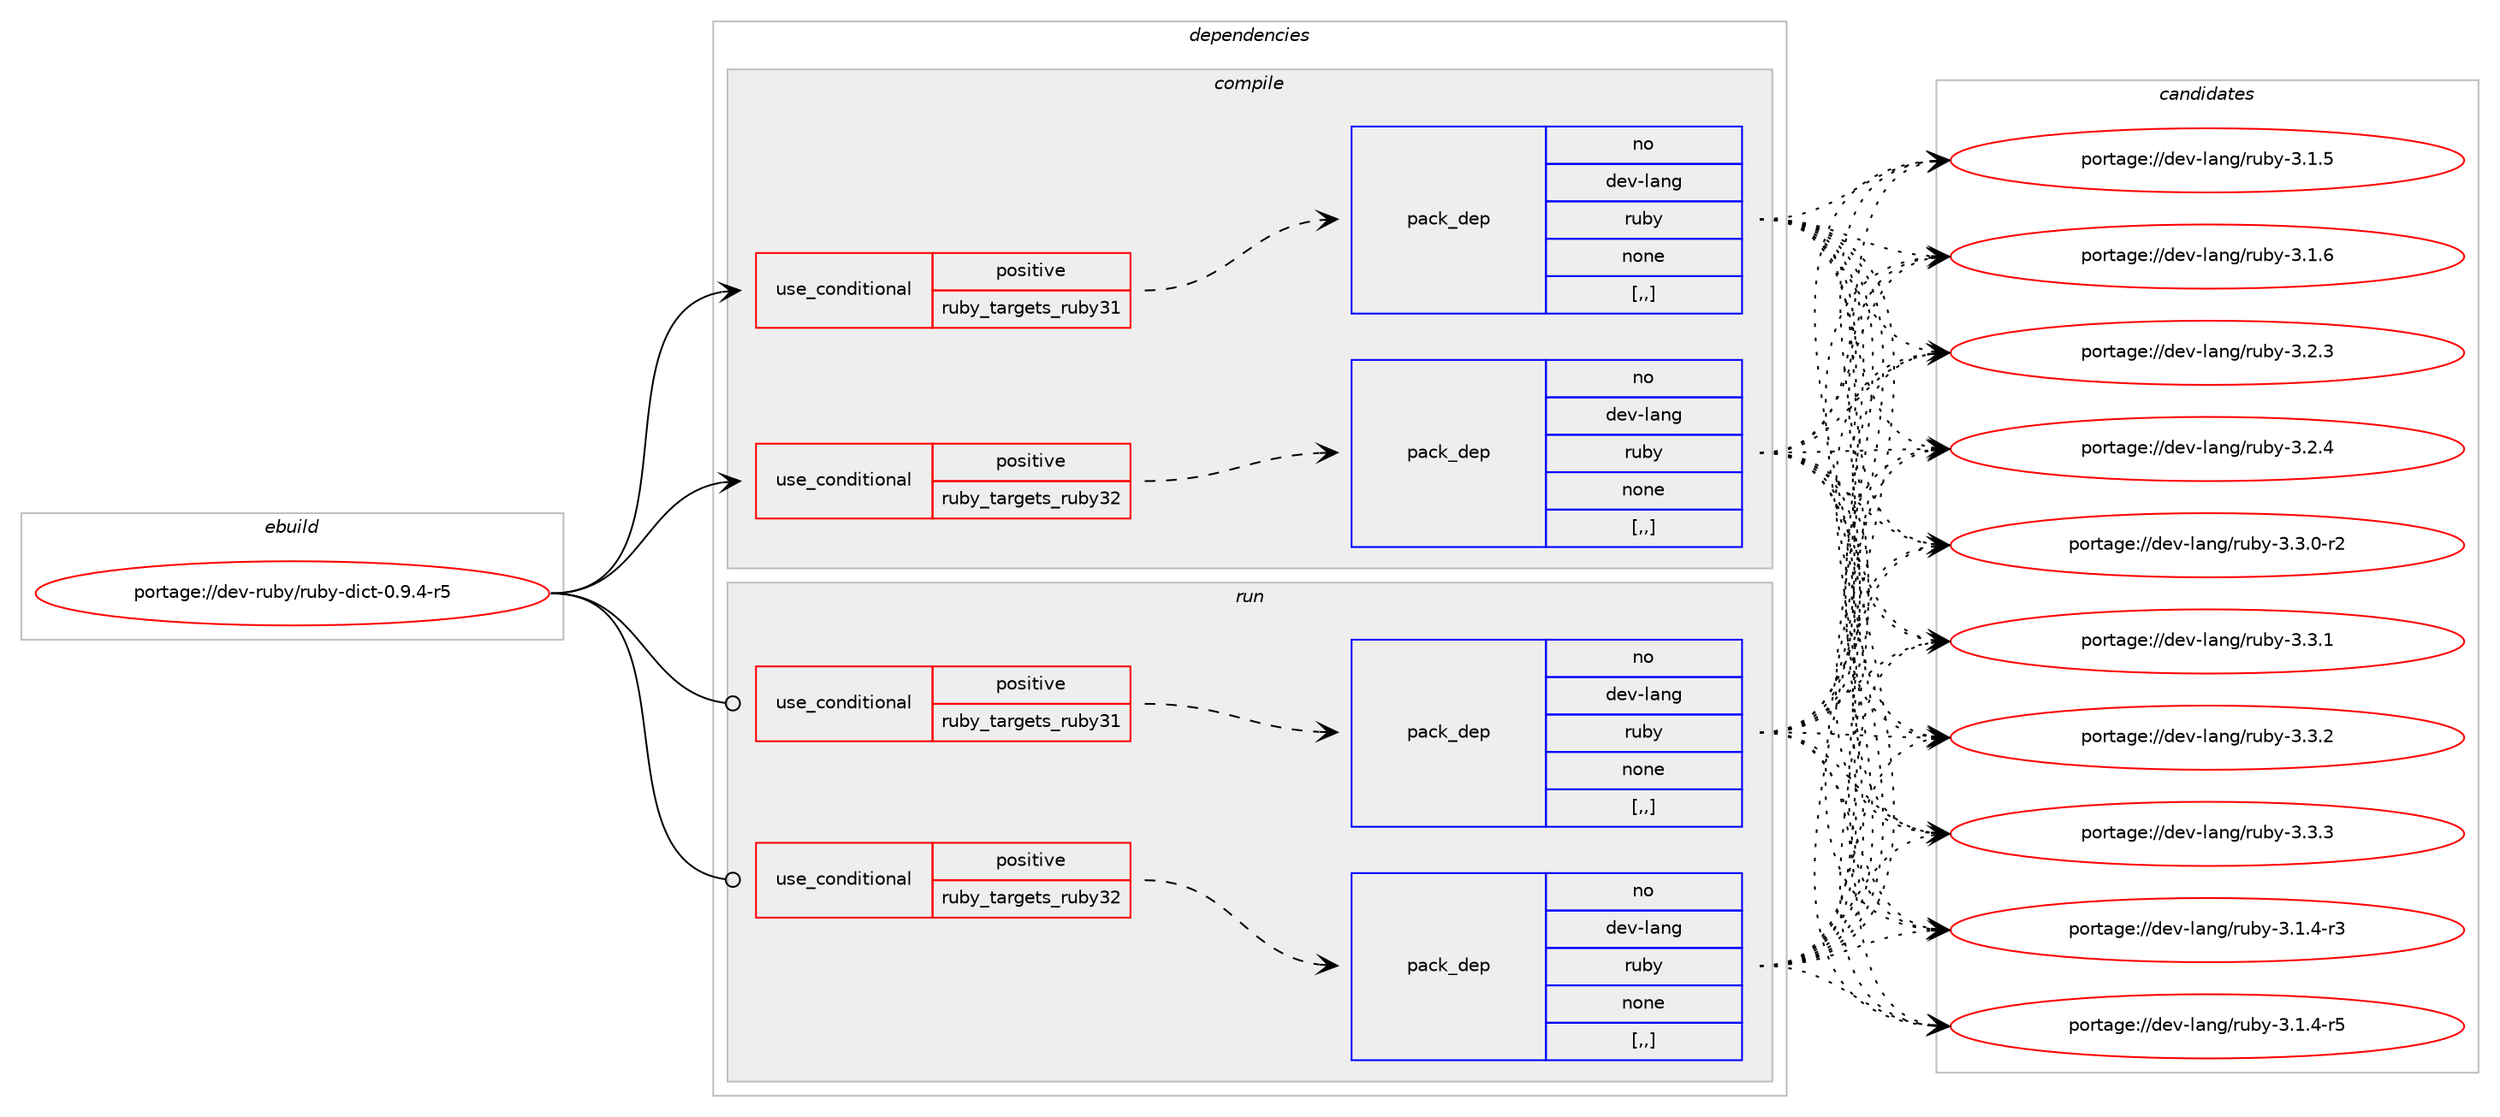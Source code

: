 digraph prolog {

# *************
# Graph options
# *************

newrank=true;
concentrate=true;
compound=true;
graph [rankdir=LR,fontname=Helvetica,fontsize=10,ranksep=1.5];#, ranksep=2.5, nodesep=0.2];
edge  [arrowhead=vee];
node  [fontname=Helvetica,fontsize=10];

# **********
# The ebuild
# **********

subgraph cluster_leftcol {
color=gray;
rank=same;
label=<<i>ebuild</i>>;
id [label="portage://dev-ruby/ruby-dict-0.9.4-r5", color=red, width=4, href="../dev-ruby/ruby-dict-0.9.4-r5.svg"];
}

# ****************
# The dependencies
# ****************

subgraph cluster_midcol {
color=gray;
label=<<i>dependencies</i>>;
subgraph cluster_compile {
fillcolor="#eeeeee";
style=filled;
label=<<i>compile</i>>;
subgraph cond53953 {
dependency196353 [label=<<TABLE BORDER="0" CELLBORDER="1" CELLSPACING="0" CELLPADDING="4"><TR><TD ROWSPAN="3" CELLPADDING="10">use_conditional</TD></TR><TR><TD>positive</TD></TR><TR><TD>ruby_targets_ruby31</TD></TR></TABLE>>, shape=none, color=red];
subgraph pack141033 {
dependency196354 [label=<<TABLE BORDER="0" CELLBORDER="1" CELLSPACING="0" CELLPADDING="4" WIDTH="220"><TR><TD ROWSPAN="6" CELLPADDING="30">pack_dep</TD></TR><TR><TD WIDTH="110">no</TD></TR><TR><TD>dev-lang</TD></TR><TR><TD>ruby</TD></TR><TR><TD>none</TD></TR><TR><TD>[,,]</TD></TR></TABLE>>, shape=none, color=blue];
}
dependency196353:e -> dependency196354:w [weight=20,style="dashed",arrowhead="vee"];
}
id:e -> dependency196353:w [weight=20,style="solid",arrowhead="vee"];
subgraph cond53954 {
dependency196355 [label=<<TABLE BORDER="0" CELLBORDER="1" CELLSPACING="0" CELLPADDING="4"><TR><TD ROWSPAN="3" CELLPADDING="10">use_conditional</TD></TR><TR><TD>positive</TD></TR><TR><TD>ruby_targets_ruby32</TD></TR></TABLE>>, shape=none, color=red];
subgraph pack141034 {
dependency196356 [label=<<TABLE BORDER="0" CELLBORDER="1" CELLSPACING="0" CELLPADDING="4" WIDTH="220"><TR><TD ROWSPAN="6" CELLPADDING="30">pack_dep</TD></TR><TR><TD WIDTH="110">no</TD></TR><TR><TD>dev-lang</TD></TR><TR><TD>ruby</TD></TR><TR><TD>none</TD></TR><TR><TD>[,,]</TD></TR></TABLE>>, shape=none, color=blue];
}
dependency196355:e -> dependency196356:w [weight=20,style="dashed",arrowhead="vee"];
}
id:e -> dependency196355:w [weight=20,style="solid",arrowhead="vee"];
}
subgraph cluster_compileandrun {
fillcolor="#eeeeee";
style=filled;
label=<<i>compile and run</i>>;
}
subgraph cluster_run {
fillcolor="#eeeeee";
style=filled;
label=<<i>run</i>>;
subgraph cond53955 {
dependency196357 [label=<<TABLE BORDER="0" CELLBORDER="1" CELLSPACING="0" CELLPADDING="4"><TR><TD ROWSPAN="3" CELLPADDING="10">use_conditional</TD></TR><TR><TD>positive</TD></TR><TR><TD>ruby_targets_ruby31</TD></TR></TABLE>>, shape=none, color=red];
subgraph pack141035 {
dependency196358 [label=<<TABLE BORDER="0" CELLBORDER="1" CELLSPACING="0" CELLPADDING="4" WIDTH="220"><TR><TD ROWSPAN="6" CELLPADDING="30">pack_dep</TD></TR><TR><TD WIDTH="110">no</TD></TR><TR><TD>dev-lang</TD></TR><TR><TD>ruby</TD></TR><TR><TD>none</TD></TR><TR><TD>[,,]</TD></TR></TABLE>>, shape=none, color=blue];
}
dependency196357:e -> dependency196358:w [weight=20,style="dashed",arrowhead="vee"];
}
id:e -> dependency196357:w [weight=20,style="solid",arrowhead="odot"];
subgraph cond53956 {
dependency196359 [label=<<TABLE BORDER="0" CELLBORDER="1" CELLSPACING="0" CELLPADDING="4"><TR><TD ROWSPAN="3" CELLPADDING="10">use_conditional</TD></TR><TR><TD>positive</TD></TR><TR><TD>ruby_targets_ruby32</TD></TR></TABLE>>, shape=none, color=red];
subgraph pack141036 {
dependency196360 [label=<<TABLE BORDER="0" CELLBORDER="1" CELLSPACING="0" CELLPADDING="4" WIDTH="220"><TR><TD ROWSPAN="6" CELLPADDING="30">pack_dep</TD></TR><TR><TD WIDTH="110">no</TD></TR><TR><TD>dev-lang</TD></TR><TR><TD>ruby</TD></TR><TR><TD>none</TD></TR><TR><TD>[,,]</TD></TR></TABLE>>, shape=none, color=blue];
}
dependency196359:e -> dependency196360:w [weight=20,style="dashed",arrowhead="vee"];
}
id:e -> dependency196359:w [weight=20,style="solid",arrowhead="odot"];
}
}

# **************
# The candidates
# **************

subgraph cluster_choices {
rank=same;
color=gray;
label=<<i>candidates</i>>;

subgraph choice141033 {
color=black;
nodesep=1;
choice100101118451089711010347114117981214551464946524511451 [label="portage://dev-lang/ruby-3.1.4-r3", color=red, width=4,href="../dev-lang/ruby-3.1.4-r3.svg"];
choice100101118451089711010347114117981214551464946524511453 [label="portage://dev-lang/ruby-3.1.4-r5", color=red, width=4,href="../dev-lang/ruby-3.1.4-r5.svg"];
choice10010111845108971101034711411798121455146494653 [label="portage://dev-lang/ruby-3.1.5", color=red, width=4,href="../dev-lang/ruby-3.1.5.svg"];
choice10010111845108971101034711411798121455146494654 [label="portage://dev-lang/ruby-3.1.6", color=red, width=4,href="../dev-lang/ruby-3.1.6.svg"];
choice10010111845108971101034711411798121455146504651 [label="portage://dev-lang/ruby-3.2.3", color=red, width=4,href="../dev-lang/ruby-3.2.3.svg"];
choice10010111845108971101034711411798121455146504652 [label="portage://dev-lang/ruby-3.2.4", color=red, width=4,href="../dev-lang/ruby-3.2.4.svg"];
choice100101118451089711010347114117981214551465146484511450 [label="portage://dev-lang/ruby-3.3.0-r2", color=red, width=4,href="../dev-lang/ruby-3.3.0-r2.svg"];
choice10010111845108971101034711411798121455146514649 [label="portage://dev-lang/ruby-3.3.1", color=red, width=4,href="../dev-lang/ruby-3.3.1.svg"];
choice10010111845108971101034711411798121455146514650 [label="portage://dev-lang/ruby-3.3.2", color=red, width=4,href="../dev-lang/ruby-3.3.2.svg"];
choice10010111845108971101034711411798121455146514651 [label="portage://dev-lang/ruby-3.3.3", color=red, width=4,href="../dev-lang/ruby-3.3.3.svg"];
dependency196354:e -> choice100101118451089711010347114117981214551464946524511451:w [style=dotted,weight="100"];
dependency196354:e -> choice100101118451089711010347114117981214551464946524511453:w [style=dotted,weight="100"];
dependency196354:e -> choice10010111845108971101034711411798121455146494653:w [style=dotted,weight="100"];
dependency196354:e -> choice10010111845108971101034711411798121455146494654:w [style=dotted,weight="100"];
dependency196354:e -> choice10010111845108971101034711411798121455146504651:w [style=dotted,weight="100"];
dependency196354:e -> choice10010111845108971101034711411798121455146504652:w [style=dotted,weight="100"];
dependency196354:e -> choice100101118451089711010347114117981214551465146484511450:w [style=dotted,weight="100"];
dependency196354:e -> choice10010111845108971101034711411798121455146514649:w [style=dotted,weight="100"];
dependency196354:e -> choice10010111845108971101034711411798121455146514650:w [style=dotted,weight="100"];
dependency196354:e -> choice10010111845108971101034711411798121455146514651:w [style=dotted,weight="100"];
}
subgraph choice141034 {
color=black;
nodesep=1;
choice100101118451089711010347114117981214551464946524511451 [label="portage://dev-lang/ruby-3.1.4-r3", color=red, width=4,href="../dev-lang/ruby-3.1.4-r3.svg"];
choice100101118451089711010347114117981214551464946524511453 [label="portage://dev-lang/ruby-3.1.4-r5", color=red, width=4,href="../dev-lang/ruby-3.1.4-r5.svg"];
choice10010111845108971101034711411798121455146494653 [label="portage://dev-lang/ruby-3.1.5", color=red, width=4,href="../dev-lang/ruby-3.1.5.svg"];
choice10010111845108971101034711411798121455146494654 [label="portage://dev-lang/ruby-3.1.6", color=red, width=4,href="../dev-lang/ruby-3.1.6.svg"];
choice10010111845108971101034711411798121455146504651 [label="portage://dev-lang/ruby-3.2.3", color=red, width=4,href="../dev-lang/ruby-3.2.3.svg"];
choice10010111845108971101034711411798121455146504652 [label="portage://dev-lang/ruby-3.2.4", color=red, width=4,href="../dev-lang/ruby-3.2.4.svg"];
choice100101118451089711010347114117981214551465146484511450 [label="portage://dev-lang/ruby-3.3.0-r2", color=red, width=4,href="../dev-lang/ruby-3.3.0-r2.svg"];
choice10010111845108971101034711411798121455146514649 [label="portage://dev-lang/ruby-3.3.1", color=red, width=4,href="../dev-lang/ruby-3.3.1.svg"];
choice10010111845108971101034711411798121455146514650 [label="portage://dev-lang/ruby-3.3.2", color=red, width=4,href="../dev-lang/ruby-3.3.2.svg"];
choice10010111845108971101034711411798121455146514651 [label="portage://dev-lang/ruby-3.3.3", color=red, width=4,href="../dev-lang/ruby-3.3.3.svg"];
dependency196356:e -> choice100101118451089711010347114117981214551464946524511451:w [style=dotted,weight="100"];
dependency196356:e -> choice100101118451089711010347114117981214551464946524511453:w [style=dotted,weight="100"];
dependency196356:e -> choice10010111845108971101034711411798121455146494653:w [style=dotted,weight="100"];
dependency196356:e -> choice10010111845108971101034711411798121455146494654:w [style=dotted,weight="100"];
dependency196356:e -> choice10010111845108971101034711411798121455146504651:w [style=dotted,weight="100"];
dependency196356:e -> choice10010111845108971101034711411798121455146504652:w [style=dotted,weight="100"];
dependency196356:e -> choice100101118451089711010347114117981214551465146484511450:w [style=dotted,weight="100"];
dependency196356:e -> choice10010111845108971101034711411798121455146514649:w [style=dotted,weight="100"];
dependency196356:e -> choice10010111845108971101034711411798121455146514650:w [style=dotted,weight="100"];
dependency196356:e -> choice10010111845108971101034711411798121455146514651:w [style=dotted,weight="100"];
}
subgraph choice141035 {
color=black;
nodesep=1;
choice100101118451089711010347114117981214551464946524511451 [label="portage://dev-lang/ruby-3.1.4-r3", color=red, width=4,href="../dev-lang/ruby-3.1.4-r3.svg"];
choice100101118451089711010347114117981214551464946524511453 [label="portage://dev-lang/ruby-3.1.4-r5", color=red, width=4,href="../dev-lang/ruby-3.1.4-r5.svg"];
choice10010111845108971101034711411798121455146494653 [label="portage://dev-lang/ruby-3.1.5", color=red, width=4,href="../dev-lang/ruby-3.1.5.svg"];
choice10010111845108971101034711411798121455146494654 [label="portage://dev-lang/ruby-3.1.6", color=red, width=4,href="../dev-lang/ruby-3.1.6.svg"];
choice10010111845108971101034711411798121455146504651 [label="portage://dev-lang/ruby-3.2.3", color=red, width=4,href="../dev-lang/ruby-3.2.3.svg"];
choice10010111845108971101034711411798121455146504652 [label="portage://dev-lang/ruby-3.2.4", color=red, width=4,href="../dev-lang/ruby-3.2.4.svg"];
choice100101118451089711010347114117981214551465146484511450 [label="portage://dev-lang/ruby-3.3.0-r2", color=red, width=4,href="../dev-lang/ruby-3.3.0-r2.svg"];
choice10010111845108971101034711411798121455146514649 [label="portage://dev-lang/ruby-3.3.1", color=red, width=4,href="../dev-lang/ruby-3.3.1.svg"];
choice10010111845108971101034711411798121455146514650 [label="portage://dev-lang/ruby-3.3.2", color=red, width=4,href="../dev-lang/ruby-3.3.2.svg"];
choice10010111845108971101034711411798121455146514651 [label="portage://dev-lang/ruby-3.3.3", color=red, width=4,href="../dev-lang/ruby-3.3.3.svg"];
dependency196358:e -> choice100101118451089711010347114117981214551464946524511451:w [style=dotted,weight="100"];
dependency196358:e -> choice100101118451089711010347114117981214551464946524511453:w [style=dotted,weight="100"];
dependency196358:e -> choice10010111845108971101034711411798121455146494653:w [style=dotted,weight="100"];
dependency196358:e -> choice10010111845108971101034711411798121455146494654:w [style=dotted,weight="100"];
dependency196358:e -> choice10010111845108971101034711411798121455146504651:w [style=dotted,weight="100"];
dependency196358:e -> choice10010111845108971101034711411798121455146504652:w [style=dotted,weight="100"];
dependency196358:e -> choice100101118451089711010347114117981214551465146484511450:w [style=dotted,weight="100"];
dependency196358:e -> choice10010111845108971101034711411798121455146514649:w [style=dotted,weight="100"];
dependency196358:e -> choice10010111845108971101034711411798121455146514650:w [style=dotted,weight="100"];
dependency196358:e -> choice10010111845108971101034711411798121455146514651:w [style=dotted,weight="100"];
}
subgraph choice141036 {
color=black;
nodesep=1;
choice100101118451089711010347114117981214551464946524511451 [label="portage://dev-lang/ruby-3.1.4-r3", color=red, width=4,href="../dev-lang/ruby-3.1.4-r3.svg"];
choice100101118451089711010347114117981214551464946524511453 [label="portage://dev-lang/ruby-3.1.4-r5", color=red, width=4,href="../dev-lang/ruby-3.1.4-r5.svg"];
choice10010111845108971101034711411798121455146494653 [label="portage://dev-lang/ruby-3.1.5", color=red, width=4,href="../dev-lang/ruby-3.1.5.svg"];
choice10010111845108971101034711411798121455146494654 [label="portage://dev-lang/ruby-3.1.6", color=red, width=4,href="../dev-lang/ruby-3.1.6.svg"];
choice10010111845108971101034711411798121455146504651 [label="portage://dev-lang/ruby-3.2.3", color=red, width=4,href="../dev-lang/ruby-3.2.3.svg"];
choice10010111845108971101034711411798121455146504652 [label="portage://dev-lang/ruby-3.2.4", color=red, width=4,href="../dev-lang/ruby-3.2.4.svg"];
choice100101118451089711010347114117981214551465146484511450 [label="portage://dev-lang/ruby-3.3.0-r2", color=red, width=4,href="../dev-lang/ruby-3.3.0-r2.svg"];
choice10010111845108971101034711411798121455146514649 [label="portage://dev-lang/ruby-3.3.1", color=red, width=4,href="../dev-lang/ruby-3.3.1.svg"];
choice10010111845108971101034711411798121455146514650 [label="portage://dev-lang/ruby-3.3.2", color=red, width=4,href="../dev-lang/ruby-3.3.2.svg"];
choice10010111845108971101034711411798121455146514651 [label="portage://dev-lang/ruby-3.3.3", color=red, width=4,href="../dev-lang/ruby-3.3.3.svg"];
dependency196360:e -> choice100101118451089711010347114117981214551464946524511451:w [style=dotted,weight="100"];
dependency196360:e -> choice100101118451089711010347114117981214551464946524511453:w [style=dotted,weight="100"];
dependency196360:e -> choice10010111845108971101034711411798121455146494653:w [style=dotted,weight="100"];
dependency196360:e -> choice10010111845108971101034711411798121455146494654:w [style=dotted,weight="100"];
dependency196360:e -> choice10010111845108971101034711411798121455146504651:w [style=dotted,weight="100"];
dependency196360:e -> choice10010111845108971101034711411798121455146504652:w [style=dotted,weight="100"];
dependency196360:e -> choice100101118451089711010347114117981214551465146484511450:w [style=dotted,weight="100"];
dependency196360:e -> choice10010111845108971101034711411798121455146514649:w [style=dotted,weight="100"];
dependency196360:e -> choice10010111845108971101034711411798121455146514650:w [style=dotted,weight="100"];
dependency196360:e -> choice10010111845108971101034711411798121455146514651:w [style=dotted,weight="100"];
}
}

}
